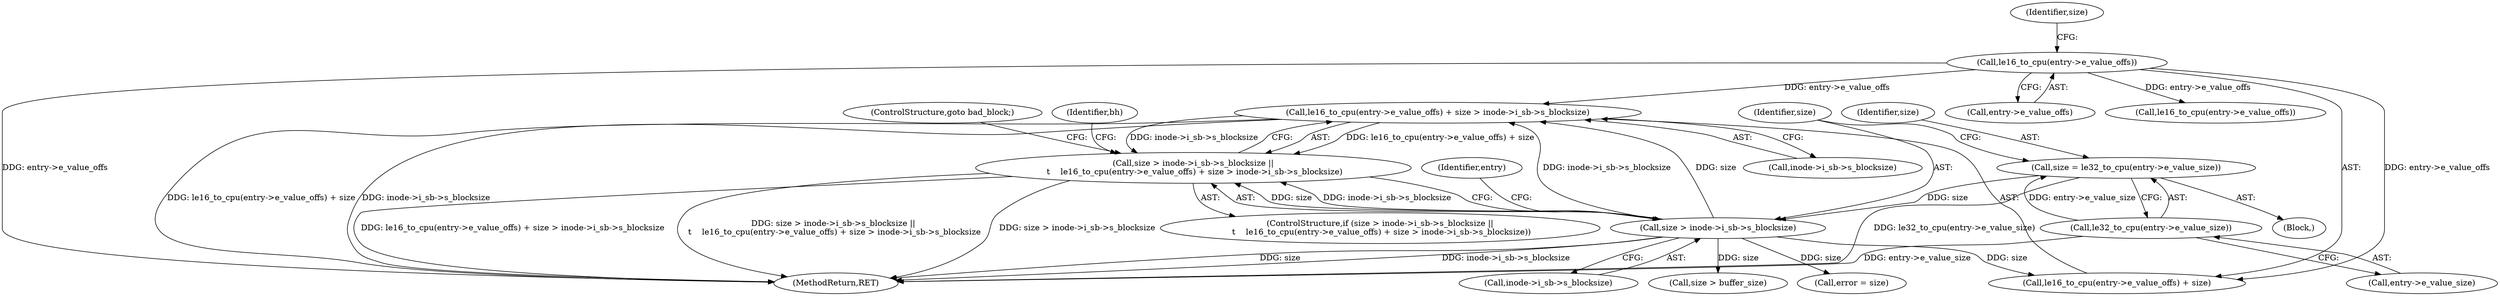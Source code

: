 digraph "0_linux_be0726d33cb8f411945884664924bed3cb8c70ee_7@pointer" {
"1000326" [label="(Call,le16_to_cpu(entry->e_value_offs) + size > inode->i_sb->s_blocksize)"];
"1000328" [label="(Call,le16_to_cpu(entry->e_value_offs))"];
"1000319" [label="(Call,size > inode->i_sb->s_blocksize)"];
"1000311" [label="(Call,size = le32_to_cpu(entry->e_value_size))"];
"1000313" [label="(Call,le32_to_cpu(entry->e_value_size))"];
"1000318" [label="(Call,size > inode->i_sb->s_blocksize ||\n \t    le16_to_cpu(entry->e_value_offs) + size > inode->i_sb->s_blocksize)"];
"1000382" [label="(MethodReturn,RET)"];
"1000311" [label="(Call,size = le32_to_cpu(entry->e_value_size))"];
"1000326" [label="(Call,le16_to_cpu(entry->e_value_offs) + size > inode->i_sb->s_blocksize)"];
"1000320" [label="(Identifier,size)"];
"1000317" [label="(ControlStructure,if (size > inode->i_sb->s_blocksize ||\n \t    le16_to_cpu(entry->e_value_offs) + size > inode->i_sb->s_blocksize))"];
"1000328" [label="(Call,le16_to_cpu(entry->e_value_offs))"];
"1000109" [label="(Block,)"];
"1000314" [label="(Call,entry->e_value_size)"];
"1000330" [label="(Identifier,entry)"];
"1000338" [label="(ControlStructure,goto bad_block;)"];
"1000329" [label="(Call,entry->e_value_offs)"];
"1000318" [label="(Call,size > inode->i_sb->s_blocksize ||\n \t    le16_to_cpu(entry->e_value_offs) + size > inode->i_sb->s_blocksize)"];
"1000312" [label="(Identifier,size)"];
"1000363" [label="(Call,le16_to_cpu(entry->e_value_offs))"];
"1000341" [label="(Identifier,bh)"];
"1000327" [label="(Call,le16_to_cpu(entry->e_value_offs) + size)"];
"1000313" [label="(Call,le32_to_cpu(entry->e_value_size))"];
"1000321" [label="(Call,inode->i_sb->s_blocksize)"];
"1000319" [label="(Call,size > inode->i_sb->s_blocksize)"];
"1000353" [label="(Call,size > buffer_size)"];
"1000332" [label="(Identifier,size)"];
"1000333" [label="(Call,inode->i_sb->s_blocksize)"];
"1000368" [label="(Call,error = size)"];
"1000326" -> "1000318"  [label="AST: "];
"1000326" -> "1000333"  [label="CFG: "];
"1000327" -> "1000326"  [label="AST: "];
"1000333" -> "1000326"  [label="AST: "];
"1000318" -> "1000326"  [label="CFG: "];
"1000326" -> "1000382"  [label="DDG: inode->i_sb->s_blocksize"];
"1000326" -> "1000382"  [label="DDG: le16_to_cpu(entry->e_value_offs) + size"];
"1000326" -> "1000318"  [label="DDG: le16_to_cpu(entry->e_value_offs) + size"];
"1000326" -> "1000318"  [label="DDG: inode->i_sb->s_blocksize"];
"1000328" -> "1000326"  [label="DDG: entry->e_value_offs"];
"1000319" -> "1000326"  [label="DDG: size"];
"1000319" -> "1000326"  [label="DDG: inode->i_sb->s_blocksize"];
"1000328" -> "1000327"  [label="AST: "];
"1000328" -> "1000329"  [label="CFG: "];
"1000329" -> "1000328"  [label="AST: "];
"1000332" -> "1000328"  [label="CFG: "];
"1000328" -> "1000382"  [label="DDG: entry->e_value_offs"];
"1000328" -> "1000327"  [label="DDG: entry->e_value_offs"];
"1000328" -> "1000363"  [label="DDG: entry->e_value_offs"];
"1000319" -> "1000318"  [label="AST: "];
"1000319" -> "1000321"  [label="CFG: "];
"1000320" -> "1000319"  [label="AST: "];
"1000321" -> "1000319"  [label="AST: "];
"1000330" -> "1000319"  [label="CFG: "];
"1000318" -> "1000319"  [label="CFG: "];
"1000319" -> "1000382"  [label="DDG: inode->i_sb->s_blocksize"];
"1000319" -> "1000382"  [label="DDG: size"];
"1000319" -> "1000318"  [label="DDG: size"];
"1000319" -> "1000318"  [label="DDG: inode->i_sb->s_blocksize"];
"1000311" -> "1000319"  [label="DDG: size"];
"1000319" -> "1000327"  [label="DDG: size"];
"1000319" -> "1000353"  [label="DDG: size"];
"1000319" -> "1000368"  [label="DDG: size"];
"1000311" -> "1000109"  [label="AST: "];
"1000311" -> "1000313"  [label="CFG: "];
"1000312" -> "1000311"  [label="AST: "];
"1000313" -> "1000311"  [label="AST: "];
"1000320" -> "1000311"  [label="CFG: "];
"1000311" -> "1000382"  [label="DDG: le32_to_cpu(entry->e_value_size)"];
"1000313" -> "1000311"  [label="DDG: entry->e_value_size"];
"1000313" -> "1000314"  [label="CFG: "];
"1000314" -> "1000313"  [label="AST: "];
"1000313" -> "1000382"  [label="DDG: entry->e_value_size"];
"1000318" -> "1000317"  [label="AST: "];
"1000338" -> "1000318"  [label="CFG: "];
"1000341" -> "1000318"  [label="CFG: "];
"1000318" -> "1000382"  [label="DDG: le16_to_cpu(entry->e_value_offs) + size > inode->i_sb->s_blocksize"];
"1000318" -> "1000382"  [label="DDG: size > inode->i_sb->s_blocksize ||\n \t    le16_to_cpu(entry->e_value_offs) + size > inode->i_sb->s_blocksize"];
"1000318" -> "1000382"  [label="DDG: size > inode->i_sb->s_blocksize"];
}
